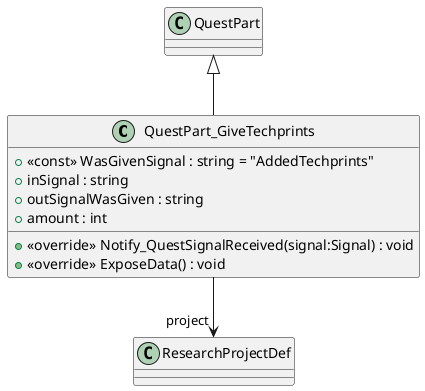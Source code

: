 @startuml
class QuestPart_GiveTechprints {
    + <<const>> WasGivenSignal : string = "AddedTechprints"
    + inSignal : string
    + outSignalWasGiven : string
    + amount : int
    + <<override>> Notify_QuestSignalReceived(signal:Signal) : void
    + <<override>> ExposeData() : void
}
QuestPart <|-- QuestPart_GiveTechprints
QuestPart_GiveTechprints --> "project" ResearchProjectDef
@enduml
